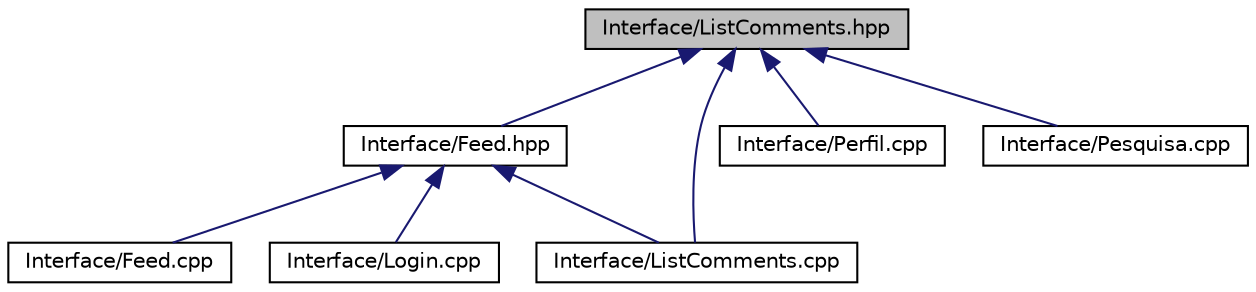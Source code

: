 digraph "Interface/ListComments.hpp"
{
  edge [fontname="Helvetica",fontsize="10",labelfontname="Helvetica",labelfontsize="10"];
  node [fontname="Helvetica",fontsize="10",shape=record];
  Node14 [label="Interface/ListComments.hpp",height=0.2,width=0.4,color="black", fillcolor="grey75", style="filled", fontcolor="black"];
  Node14 -> Node15 [dir="back",color="midnightblue",fontsize="10",style="solid",fontname="Helvetica"];
  Node15 [label="Interface/Feed.hpp",height=0.2,width=0.4,color="black", fillcolor="white", style="filled",URL="$_feed_8hpp.html"];
  Node15 -> Node16 [dir="back",color="midnightblue",fontsize="10",style="solid",fontname="Helvetica"];
  Node16 [label="Interface/Feed.cpp",height=0.2,width=0.4,color="black", fillcolor="white", style="filled",URL="$_feed_8cpp.html"];
  Node15 -> Node17 [dir="back",color="midnightblue",fontsize="10",style="solid",fontname="Helvetica"];
  Node17 [label="Interface/ListComments.cpp",height=0.2,width=0.4,color="black", fillcolor="white", style="filled",URL="$_list_comments_8cpp.html"];
  Node15 -> Node18 [dir="back",color="midnightblue",fontsize="10",style="solid",fontname="Helvetica"];
  Node18 [label="Interface/Login.cpp",height=0.2,width=0.4,color="black", fillcolor="white", style="filled",URL="$_login_8cpp.html"];
  Node14 -> Node17 [dir="back",color="midnightblue",fontsize="10",style="solid",fontname="Helvetica"];
  Node14 -> Node19 [dir="back",color="midnightblue",fontsize="10",style="solid",fontname="Helvetica"];
  Node19 [label="Interface/Perfil.cpp",height=0.2,width=0.4,color="black", fillcolor="white", style="filled",URL="$_perfil_8cpp.html"];
  Node14 -> Node20 [dir="back",color="midnightblue",fontsize="10",style="solid",fontname="Helvetica"];
  Node20 [label="Interface/Pesquisa.cpp",height=0.2,width=0.4,color="black", fillcolor="white", style="filled",URL="$_pesquisa_8cpp.html"];
}
